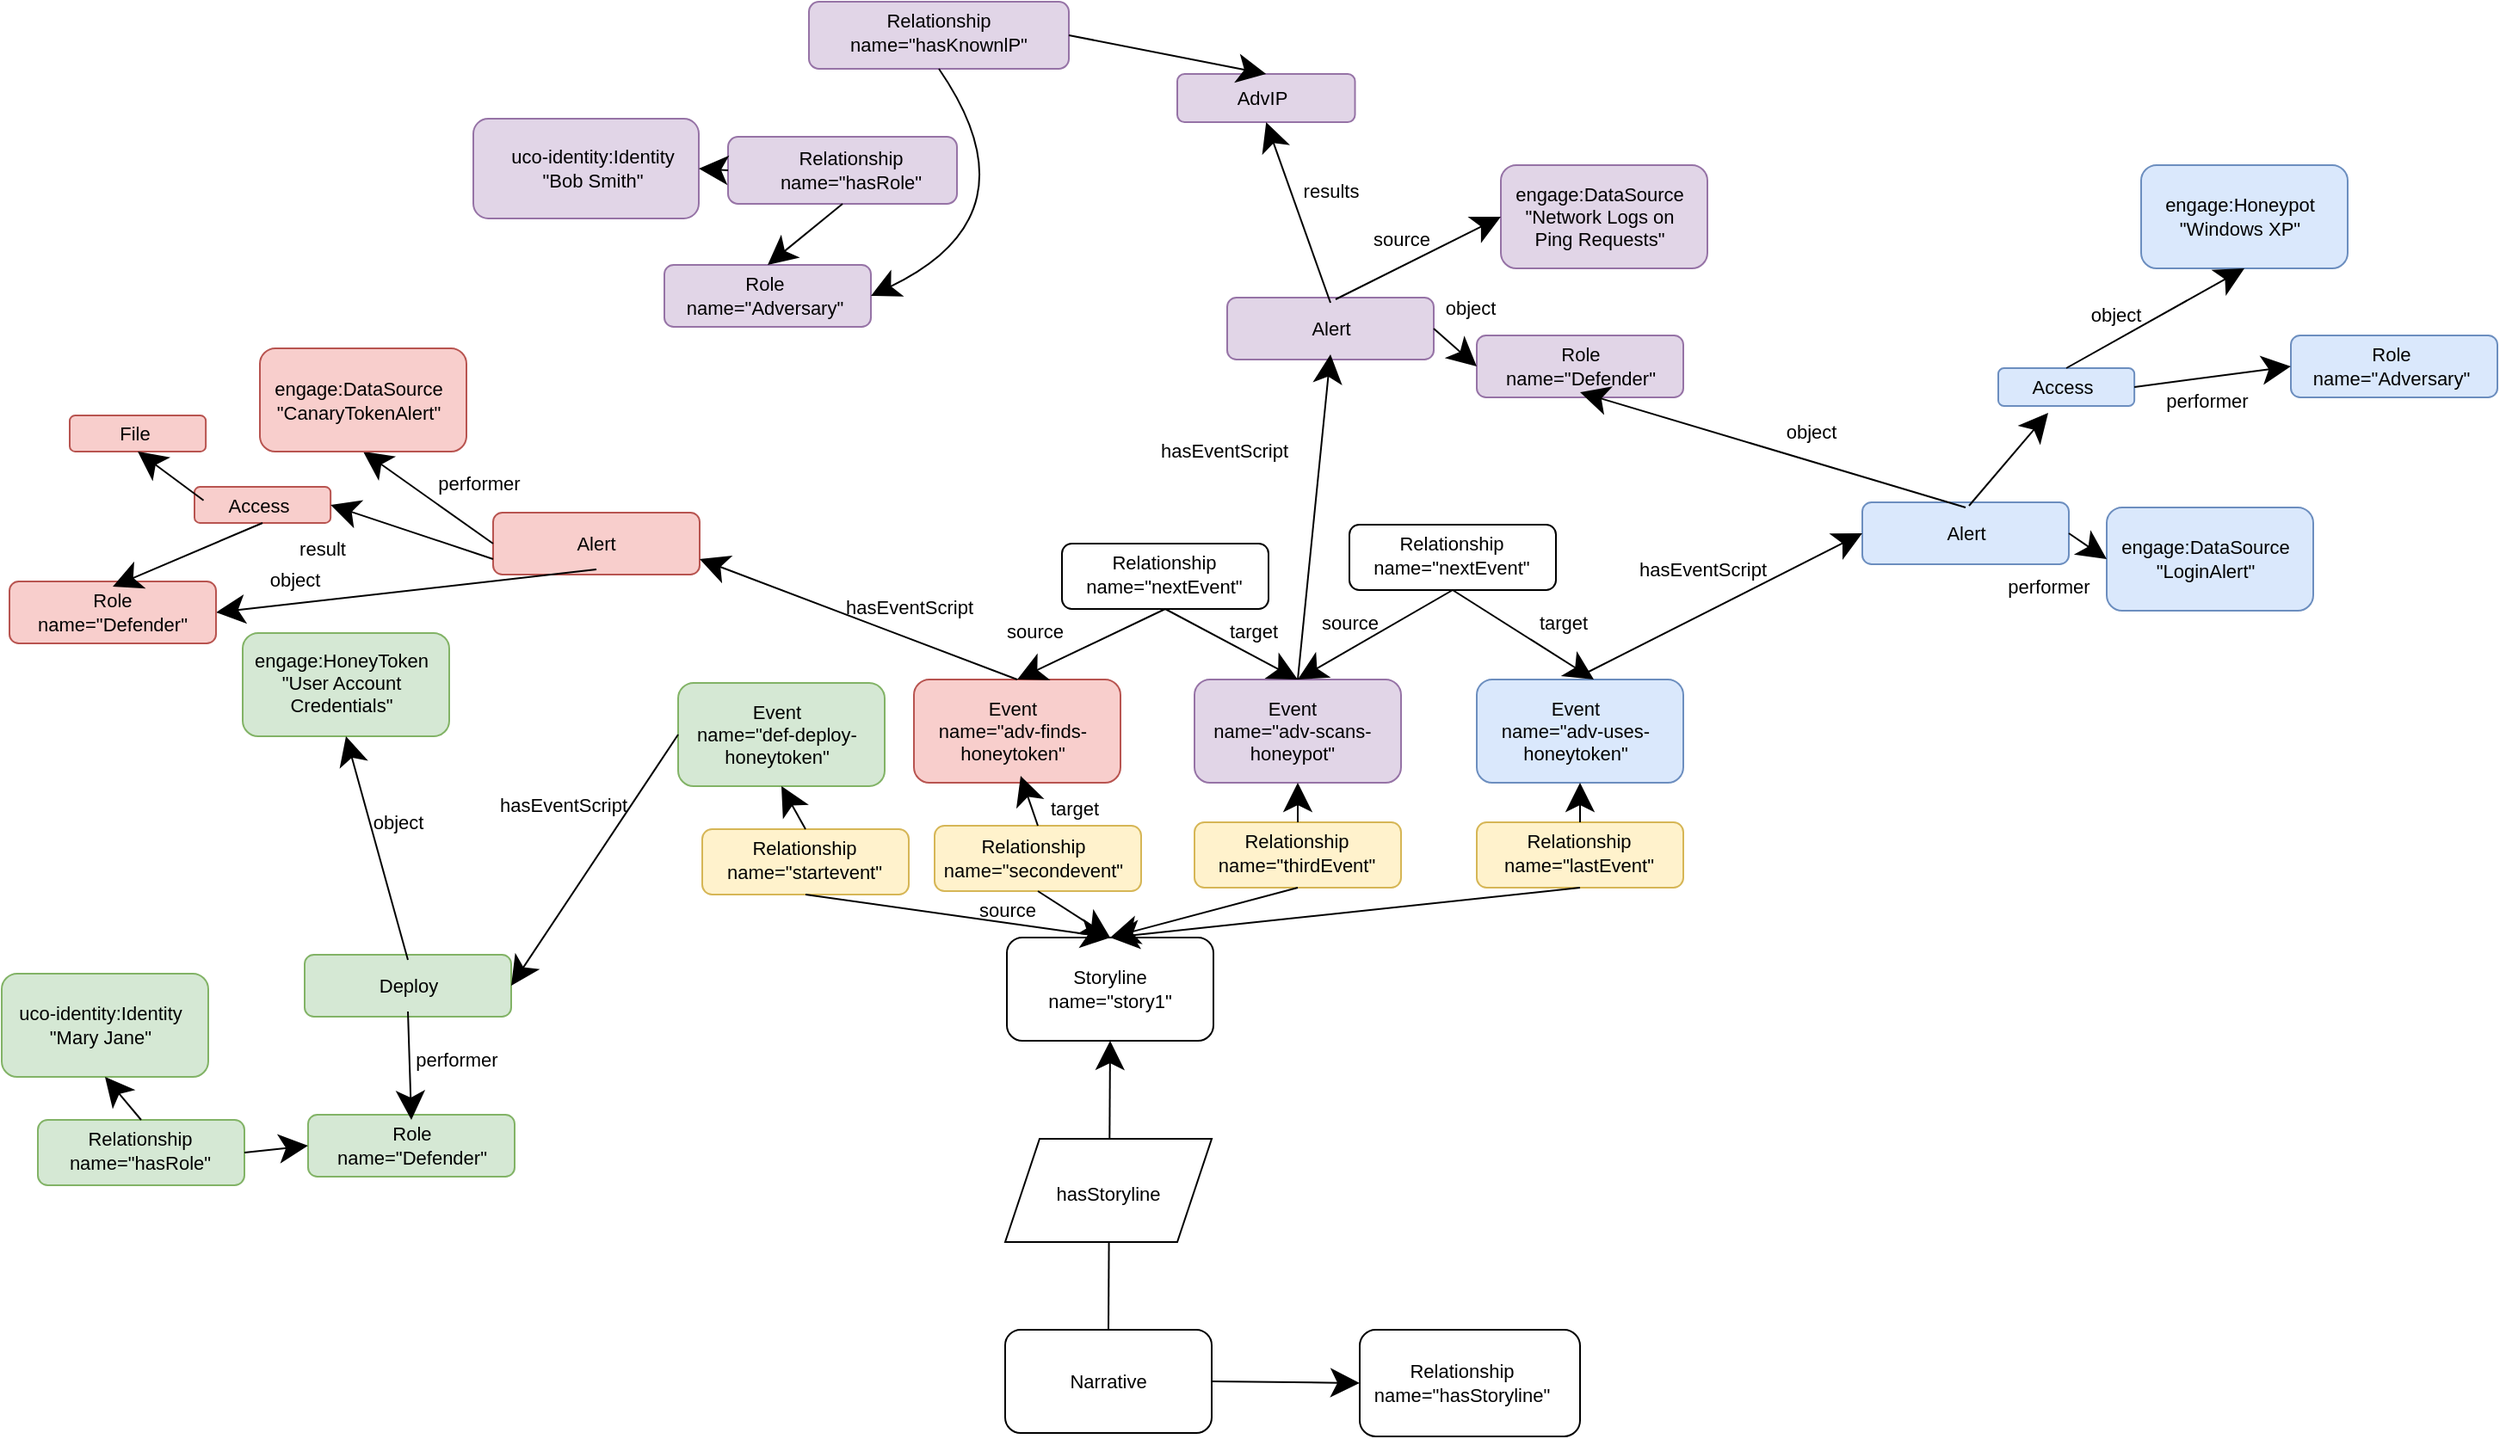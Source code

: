 <mxfile version="20.7.4" type="device"><diagram id="aPZponwk-CAp5cWYtt7y" name="Page-2"><mxGraphModel dx="2280" dy="1331" grid="0" gridSize="10" guides="1" tooltips="1" connect="1" arrows="1" fold="1" page="0" pageScale="1" pageWidth="850" pageHeight="1100" math="0" shadow="0"><root><mxCell id="0"/><mxCell id="1" parent="0"/><mxCell id="P7vZvqW4n4S7l9zOYLdS-189" value="" style="rounded=1;whiteSpace=wrap;html=1;fontSize=11;fillColor=#dae8fc;strokeColor=#6c8ebf;" parent="1" vertex="1"><mxGeometry x="453" y="-305" width="120" height="60" as="geometry"/></mxCell><mxCell id="P7vZvqW4n4S7l9zOYLdS-193" value="" style="rounded=1;whiteSpace=wrap;html=1;fontSize=11;fillColor=#dae8fc;strokeColor=#6c8ebf;" parent="1" vertex="1"><mxGeometry x="311" y="-308" width="120" height="36" as="geometry"/></mxCell><mxCell id="P7vZvqW4n4S7l9zOYLdS-5" value="" style="group" parent="1" vertex="1" connectable="0"><mxGeometry x="-187" y="173" width="120" height="60" as="geometry"/></mxCell><mxCell id="P7vZvqW4n4S7l9zOYLdS-3" value="" style="rounded=1;whiteSpace=wrap;html=1;fontSize=11;" parent="P7vZvqW4n4S7l9zOYLdS-5" vertex="1"><mxGeometry width="120" height="60" as="geometry"/></mxCell><mxCell id="P7vZvqW4n4S7l9zOYLdS-4" value="Narrative" style="text;html=1;strokeColor=none;fillColor=none;align=center;verticalAlign=middle;whiteSpace=wrap;rounded=0;fontSize=11;" parent="P7vZvqW4n4S7l9zOYLdS-5" vertex="1"><mxGeometry x="30" y="15" width="60" height="30" as="geometry"/></mxCell><mxCell id="P7vZvqW4n4S7l9zOYLdS-7" value="" style="group" parent="1" vertex="1" connectable="0"><mxGeometry x="19" y="173" width="128" height="62" as="geometry"/></mxCell><mxCell id="P7vZvqW4n4S7l9zOYLdS-8" value="" style="rounded=1;whiteSpace=wrap;html=1;fontSize=11;" parent="P7vZvqW4n4S7l9zOYLdS-7" vertex="1"><mxGeometry width="128" height="62.0" as="geometry"/></mxCell><mxCell id="P7vZvqW4n4S7l9zOYLdS-9" value="&lt;div&gt;Relationship&lt;/div&gt;&lt;div&gt;name=&quot;hasStoryline&quot;&lt;br&gt;&lt;/div&gt;" style="text;html=1;strokeColor=none;fillColor=none;align=center;verticalAlign=middle;whiteSpace=wrap;rounded=0;fontSize=11;" parent="P7vZvqW4n4S7l9zOYLdS-7" vertex="1"><mxGeometry x="15" y="15.5" width="88.73" height="31" as="geometry"/></mxCell><mxCell id="P7vZvqW4n4S7l9zOYLdS-12" value="" style="endArrow=classic;html=1;rounded=0;fontSize=11;startSize=14;endSize=14;sourcePerimeterSpacing=8;targetPerimeterSpacing=8;curved=1;exitX=1;exitY=0.5;exitDx=0;exitDy=0;entryX=0;entryY=0.5;entryDx=0;entryDy=0;" parent="1" source="P7vZvqW4n4S7l9zOYLdS-3" target="P7vZvqW4n4S7l9zOYLdS-8" edge="1"><mxGeometry width="50" height="50" relative="1" as="geometry"><mxPoint x="-26" y="380" as="sourcePoint"/><mxPoint x="24" y="330" as="targetPoint"/></mxGeometry></mxCell><mxCell id="P7vZvqW4n4S7l9zOYLdS-16" value="" style="endArrow=classic;html=1;rounded=0;fontSize=11;startSize=14;endSize=14;sourcePerimeterSpacing=8;targetPerimeterSpacing=8;curved=1;exitX=0.5;exitY=0;exitDx=0;exitDy=0;entryX=0.5;entryY=1;entryDx=0;entryDy=0;" parent="1" source="P7vZvqW4n4S7l9zOYLdS-3" target="P7vZvqW4n4S7l9zOYLdS-18" edge="1"><mxGeometry width="50" height="50" relative="1" as="geometry"><mxPoint x="160" y="224" as="sourcePoint"/><mxPoint x="-82" y="1" as="targetPoint"/></mxGeometry></mxCell><mxCell id="P7vZvqW4n4S7l9zOYLdS-15" value="" style="group" parent="1" vertex="1" connectable="0"><mxGeometry x="-187" y="62" width="120" height="60" as="geometry"/></mxCell><mxCell id="P7vZvqW4n4S7l9zOYLdS-13" value="" style="shape=parallelogram;perimeter=parallelogramPerimeter;whiteSpace=wrap;html=1;fixedSize=1;fontSize=11;" parent="P7vZvqW4n4S7l9zOYLdS-15" vertex="1"><mxGeometry width="120" height="60" as="geometry"/></mxCell><mxCell id="P7vZvqW4n4S7l9zOYLdS-14" value="hasStoryline" style="text;html=1;strokeColor=none;fillColor=none;align=center;verticalAlign=middle;whiteSpace=wrap;rounded=0;fontSize=11;" parent="P7vZvqW4n4S7l9zOYLdS-15" vertex="1"><mxGeometry x="30" y="17" width="60" height="30" as="geometry"/></mxCell><mxCell id="P7vZvqW4n4S7l9zOYLdS-17" value="" style="group" parent="1" vertex="1" connectable="0"><mxGeometry x="-191" y="-51" width="130" height="60" as="geometry"/></mxCell><mxCell id="P7vZvqW4n4S7l9zOYLdS-18" value="" style="rounded=1;whiteSpace=wrap;html=1;fontSize=11;" parent="P7vZvqW4n4S7l9zOYLdS-17" vertex="1"><mxGeometry x="5" y="-4" width="120" height="60" as="geometry"/></mxCell><mxCell id="P7vZvqW4n4S7l9zOYLdS-19" value="&lt;div&gt;Storyline&lt;/div&gt;&lt;div&gt;name=&quot;story1&quot;&lt;br&gt;&lt;/div&gt;" style="text;html=1;strokeColor=none;fillColor=none;align=center;verticalAlign=middle;whiteSpace=wrap;rounded=0;fontSize=11;" parent="P7vZvqW4n4S7l9zOYLdS-17" vertex="1"><mxGeometry x="35" y="11" width="60" height="30" as="geometry"/></mxCell><mxCell id="P7vZvqW4n4S7l9zOYLdS-20" value="" style="group" parent="1" vertex="1" connectable="0"><mxGeometry x="-77" y="-205" width="136" height="60" as="geometry"/></mxCell><mxCell id="P7vZvqW4n4S7l9zOYLdS-21" value="" style="rounded=1;whiteSpace=wrap;html=1;fontSize=11;fillColor=#e1d5e7;strokeColor=#9673a6;" parent="P7vZvqW4n4S7l9zOYLdS-20" vertex="1"><mxGeometry width="120" height="60" as="geometry"/></mxCell><mxCell id="P7vZvqW4n4S7l9zOYLdS-22" value="&lt;div&gt;Event&lt;/div&gt;&lt;div&gt;name=&quot;adv-scans-honeypot&quot;&lt;br&gt;&lt;/div&gt;" style="text;html=1;strokeColor=none;fillColor=none;align=center;verticalAlign=middle;whiteSpace=wrap;rounded=0;fontSize=11;" parent="P7vZvqW4n4S7l9zOYLdS-20" vertex="1"><mxGeometry x="4" y="15" width="106" height="30" as="geometry"/></mxCell><mxCell id="P7vZvqW4n4S7l9zOYLdS-23" value="" style="group" parent="1" vertex="1" connectable="0"><mxGeometry x="87" y="-205" width="129" height="60" as="geometry"/></mxCell><mxCell id="P7vZvqW4n4S7l9zOYLdS-24" value="" style="rounded=1;whiteSpace=wrap;html=1;fontSize=11;fillColor=#dae8fc;strokeColor=#6c8ebf;" parent="P7vZvqW4n4S7l9zOYLdS-23" vertex="1"><mxGeometry width="120" height="60" as="geometry"/></mxCell><mxCell id="P7vZvqW4n4S7l9zOYLdS-25" value="&lt;div&gt;Event&lt;/div&gt;name=&quot;adv-uses-honeytoken&quot;" style="text;html=1;strokeColor=none;fillColor=none;align=center;verticalAlign=middle;whiteSpace=wrap;rounded=0;fontSize=11;" parent="P7vZvqW4n4S7l9zOYLdS-23" vertex="1"><mxGeometry x="8" y="15" width="99" height="30" as="geometry"/></mxCell><mxCell id="P7vZvqW4n4S7l9zOYLdS-26" value="" style="group" parent="1" vertex="1" connectable="0"><mxGeometry x="-240" y="-205" width="129" height="60" as="geometry"/></mxCell><mxCell id="P7vZvqW4n4S7l9zOYLdS-27" value="" style="rounded=1;whiteSpace=wrap;html=1;fontSize=11;fillColor=#f8cecc;strokeColor=#b85450;" parent="P7vZvqW4n4S7l9zOYLdS-26" vertex="1"><mxGeometry width="120" height="60" as="geometry"/></mxCell><mxCell id="P7vZvqW4n4S7l9zOYLdS-28" value="&lt;div&gt;Event&lt;/div&gt;name=&quot;adv-finds-honeytoken&quot;" style="text;html=1;strokeColor=none;fillColor=none;align=center;verticalAlign=middle;whiteSpace=wrap;rounded=0;fontSize=11;" parent="P7vZvqW4n4S7l9zOYLdS-26" vertex="1"><mxGeometry x="8" y="15" width="99" height="30" as="geometry"/></mxCell><mxCell id="P7vZvqW4n4S7l9zOYLdS-30" value="" style="group" parent="1" vertex="1" connectable="0"><mxGeometry x="-228" y="-120" width="129" height="38" as="geometry"/></mxCell><mxCell id="P7vZvqW4n4S7l9zOYLdS-31" value="" style="rounded=1;whiteSpace=wrap;html=1;fontSize=11;fillColor=#fff2cc;strokeColor=#d6b656;" parent="P7vZvqW4n4S7l9zOYLdS-30" vertex="1"><mxGeometry width="120" height="38" as="geometry"/></mxCell><mxCell id="P7vZvqW4n4S7l9zOYLdS-32" value="&lt;div&gt;Relationship&lt;/div&gt;&lt;div&gt;name=&quot;secondevent&quot;&lt;br&gt;&lt;/div&gt;" style="text;html=1;strokeColor=none;fillColor=none;align=center;verticalAlign=middle;whiteSpace=wrap;rounded=0;fontSize=11;" parent="P7vZvqW4n4S7l9zOYLdS-30" vertex="1"><mxGeometry y="10.45" width="115" height="17.1" as="geometry"/></mxCell><mxCell id="P7vZvqW4n4S7l9zOYLdS-33" value="" style="endArrow=classic;html=1;rounded=0;fontSize=11;startSize=14;endSize=14;sourcePerimeterSpacing=8;targetPerimeterSpacing=8;curved=1;exitX=0.5;exitY=1;exitDx=0;exitDy=0;entryX=0.5;entryY=0;entryDx=0;entryDy=0;" parent="1" source="P7vZvqW4n4S7l9zOYLdS-31" target="P7vZvqW4n4S7l9zOYLdS-18" edge="1"><mxGeometry width="50" height="50" relative="1" as="geometry"><mxPoint x="-117" y="183" as="sourcePoint"/><mxPoint x="-116" y="15" as="targetPoint"/></mxGeometry></mxCell><mxCell id="P7vZvqW4n4S7l9zOYLdS-34" value="" style="endArrow=classic;html=1;rounded=0;fontSize=11;startSize=14;endSize=14;sourcePerimeterSpacing=8;targetPerimeterSpacing=8;curved=1;exitX=0.5;exitY=0;exitDx=0;exitDy=0;" parent="1" source="P7vZvqW4n4S7l9zOYLdS-31" edge="1"><mxGeometry width="50" height="50" relative="1" as="geometry"><mxPoint x="-158" y="-72" as="sourcePoint"/><mxPoint x="-178" y="-149" as="targetPoint"/></mxGeometry></mxCell><mxCell id="P7vZvqW4n4S7l9zOYLdS-39" value="" style="group" parent="1" vertex="1" connectable="0"><mxGeometry x="-154" y="-284" width="129" height="38" as="geometry"/></mxCell><mxCell id="P7vZvqW4n4S7l9zOYLdS-40" value="" style="rounded=1;whiteSpace=wrap;html=1;fontSize=11;" parent="P7vZvqW4n4S7l9zOYLdS-39" vertex="1"><mxGeometry width="120" height="38" as="geometry"/></mxCell><mxCell id="P7vZvqW4n4S7l9zOYLdS-41" value="&lt;div&gt;Relationship&lt;/div&gt;&lt;div&gt;name=&quot;nextEvent&quot;&lt;br&gt;&lt;/div&gt;" style="text;html=1;strokeColor=none;fillColor=none;align=center;verticalAlign=middle;whiteSpace=wrap;rounded=0;fontSize=11;" parent="P7vZvqW4n4S7l9zOYLdS-39" vertex="1"><mxGeometry x="8" y="9.5" width="103" height="17.1" as="geometry"/></mxCell><mxCell id="P7vZvqW4n4S7l9zOYLdS-42" value="source" style="text;html=1;align=center;verticalAlign=middle;resizable=0;points=[];autosize=1;strokeColor=none;fillColor=none;fontSize=11;" parent="1" vertex="1"><mxGeometry x="-212" y="-84" width="52" height="25" as="geometry"/></mxCell><mxCell id="P7vZvqW4n4S7l9zOYLdS-43" value="target" style="text;html=1;align=center;verticalAlign=middle;resizable=0;points=[];autosize=1;strokeColor=none;fillColor=none;fontSize=11;" parent="1" vertex="1"><mxGeometry x="-171" y="-143" width="48" height="25" as="geometry"/></mxCell><mxCell id="P7vZvqW4n4S7l9zOYLdS-44" value="" style="group" parent="1" vertex="1" connectable="0"><mxGeometry x="-77" y="-122" width="129" height="38" as="geometry"/></mxCell><mxCell id="P7vZvqW4n4S7l9zOYLdS-45" value="" style="rounded=1;whiteSpace=wrap;html=1;fontSize=11;fillColor=#fff2cc;strokeColor=#d6b656;" parent="P7vZvqW4n4S7l9zOYLdS-44" vertex="1"><mxGeometry width="120" height="38" as="geometry"/></mxCell><mxCell id="P7vZvqW4n4S7l9zOYLdS-46" value="&lt;div&gt;Relationship&lt;/div&gt;&lt;div&gt;name=&quot;thirdEvent&quot;&lt;br&gt;&lt;/div&gt;" style="text;html=1;strokeColor=none;fillColor=none;align=center;verticalAlign=middle;whiteSpace=wrap;rounded=0;fontSize=11;" parent="P7vZvqW4n4S7l9zOYLdS-44" vertex="1"><mxGeometry x="8" y="9.5" width="103" height="17.1" as="geometry"/></mxCell><mxCell id="P7vZvqW4n4S7l9zOYLdS-47" value="" style="group" parent="1" vertex="1" connectable="0"><mxGeometry x="87" y="-122" width="129" height="38" as="geometry"/></mxCell><mxCell id="P7vZvqW4n4S7l9zOYLdS-48" value="" style="rounded=1;whiteSpace=wrap;html=1;fontSize=11;fillColor=#fff2cc;strokeColor=#d6b656;" parent="P7vZvqW4n4S7l9zOYLdS-47" vertex="1"><mxGeometry width="120" height="38" as="geometry"/></mxCell><mxCell id="P7vZvqW4n4S7l9zOYLdS-49" value="&lt;div&gt;Relationship&lt;/div&gt;&lt;div&gt;name=&quot;lastEvent&quot;&lt;br&gt;&lt;/div&gt;" style="text;html=1;strokeColor=none;fillColor=none;align=center;verticalAlign=middle;whiteSpace=wrap;rounded=0;fontSize=11;" parent="P7vZvqW4n4S7l9zOYLdS-47" vertex="1"><mxGeometry x="8" y="9.5" width="103" height="17.1" as="geometry"/></mxCell><mxCell id="P7vZvqW4n4S7l9zOYLdS-50" value="" style="endArrow=classic;html=1;rounded=0;fontSize=11;startSize=14;endSize=14;sourcePerimeterSpacing=8;targetPerimeterSpacing=8;curved=1;exitX=0.5;exitY=1;exitDx=0;exitDy=0;entryX=0.5;entryY=0;entryDx=0;entryDy=0;" parent="1" source="P7vZvqW4n4S7l9zOYLdS-48" target="P7vZvqW4n4S7l9zOYLdS-18" edge="1"><mxGeometry width="50" height="50" relative="1" as="geometry"><mxPoint x="-158" y="-72" as="sourcePoint"/><mxPoint x="-116" y="-45" as="targetPoint"/></mxGeometry></mxCell><mxCell id="P7vZvqW4n4S7l9zOYLdS-51" value="" style="endArrow=classic;html=1;rounded=0;fontSize=11;startSize=14;endSize=14;sourcePerimeterSpacing=8;targetPerimeterSpacing=8;curved=1;exitX=0.5;exitY=0;exitDx=0;exitDy=0;entryX=0.5;entryY=1;entryDx=0;entryDy=0;" parent="1" source="P7vZvqW4n4S7l9zOYLdS-48" target="P7vZvqW4n4S7l9zOYLdS-24" edge="1"><mxGeometry width="50" height="50" relative="1" as="geometry"><mxPoint x="-158" y="-110" as="sourcePoint"/><mxPoint x="-168" y="-139" as="targetPoint"/></mxGeometry></mxCell><mxCell id="P7vZvqW4n4S7l9zOYLdS-52" value="" style="endArrow=classic;html=1;rounded=0;fontSize=11;startSize=14;endSize=14;sourcePerimeterSpacing=8;targetPerimeterSpacing=8;curved=1;exitX=0.5;exitY=1;exitDx=0;exitDy=0;entryX=0.5;entryY=0;entryDx=0;entryDy=0;" parent="1" source="P7vZvqW4n4S7l9zOYLdS-45" target="P7vZvqW4n4S7l9zOYLdS-18" edge="1"><mxGeometry width="50" height="50" relative="1" as="geometry"><mxPoint x="157" y="-74" as="sourcePoint"/><mxPoint x="-116" y="-45" as="targetPoint"/></mxGeometry></mxCell><mxCell id="P7vZvqW4n4S7l9zOYLdS-53" value="" style="endArrow=classic;html=1;rounded=0;fontSize=11;startSize=14;endSize=14;sourcePerimeterSpacing=8;targetPerimeterSpacing=8;curved=1;exitX=0.5;exitY=0;exitDx=0;exitDy=0;entryX=0.5;entryY=1;entryDx=0;entryDy=0;" parent="1" source="P7vZvqW4n4S7l9zOYLdS-45" target="P7vZvqW4n4S7l9zOYLdS-21" edge="1"><mxGeometry width="50" height="50" relative="1" as="geometry"><mxPoint x="-158" y="-110" as="sourcePoint"/><mxPoint x="-168" y="-139" as="targetPoint"/></mxGeometry></mxCell><mxCell id="P7vZvqW4n4S7l9zOYLdS-54" value="" style="endArrow=classic;html=1;rounded=0;fontSize=11;startSize=14;endSize=14;sourcePerimeterSpacing=8;targetPerimeterSpacing=8;curved=1;exitX=0.5;exitY=1;exitDx=0;exitDy=0;entryX=0.5;entryY=0;entryDx=0;entryDy=0;" parent="1" source="P7vZvqW4n4S7l9zOYLdS-40" target="P7vZvqW4n4S7l9zOYLdS-27" edge="1"><mxGeometry width="50" height="50" relative="1" as="geometry"><mxPoint x="-158" y="-72" as="sourcePoint"/><mxPoint x="-116" y="-45" as="targetPoint"/></mxGeometry></mxCell><mxCell id="P7vZvqW4n4S7l9zOYLdS-55" value="" style="endArrow=classic;html=1;rounded=0;fontSize=11;startSize=14;endSize=14;sourcePerimeterSpacing=8;targetPerimeterSpacing=8;curved=1;exitX=0.5;exitY=1;exitDx=0;exitDy=0;entryX=0.5;entryY=0;entryDx=0;entryDy=0;" parent="1" source="P7vZvqW4n4S7l9zOYLdS-40" target="P7vZvqW4n4S7l9zOYLdS-21" edge="1"><mxGeometry width="50" height="50" relative="1" as="geometry"><mxPoint x="-165" y="-260" as="sourcePoint"/><mxPoint x="-170" y="-195" as="targetPoint"/></mxGeometry></mxCell><mxCell id="P7vZvqW4n4S7l9zOYLdS-56" value="" style="group" parent="1" vertex="1" connectable="0"><mxGeometry x="13" y="-295" width="129" height="38" as="geometry"/></mxCell><mxCell id="P7vZvqW4n4S7l9zOYLdS-57" value="" style="rounded=1;whiteSpace=wrap;html=1;fontSize=11;" parent="P7vZvqW4n4S7l9zOYLdS-56" vertex="1"><mxGeometry width="120" height="38" as="geometry"/></mxCell><mxCell id="P7vZvqW4n4S7l9zOYLdS-58" value="&lt;div&gt;Relationship&lt;/div&gt;&lt;div&gt;name=&quot;nextEvent&quot;&lt;br&gt;&lt;/div&gt;" style="text;html=1;strokeColor=none;fillColor=none;align=center;verticalAlign=middle;whiteSpace=wrap;rounded=0;fontSize=11;" parent="P7vZvqW4n4S7l9zOYLdS-56" vertex="1"><mxGeometry x="8" y="9.5" width="103" height="17.1" as="geometry"/></mxCell><mxCell id="P7vZvqW4n4S7l9zOYLdS-59" value="" style="endArrow=classic;html=1;rounded=0;fontSize=11;startSize=14;endSize=14;sourcePerimeterSpacing=8;targetPerimeterSpacing=8;curved=1;exitX=0.5;exitY=1;exitDx=0;exitDy=0;entryX=0.5;entryY=0;entryDx=0;entryDy=0;" parent="1" source="P7vZvqW4n4S7l9zOYLdS-57" target="P7vZvqW4n4S7l9zOYLdS-21" edge="1"><mxGeometry width="50" height="50" relative="1" as="geometry"><mxPoint x="-45" y="-260" as="sourcePoint"/><mxPoint x="-7" y="-195" as="targetPoint"/></mxGeometry></mxCell><mxCell id="P7vZvqW4n4S7l9zOYLdS-60" value="" style="endArrow=classic;html=1;rounded=0;fontSize=11;startSize=14;endSize=14;sourcePerimeterSpacing=8;targetPerimeterSpacing=8;curved=1;exitX=0.5;exitY=1;exitDx=0;exitDy=0;entryX=0.567;entryY=0;entryDx=0;entryDy=0;entryPerimeter=0;" parent="1" source="P7vZvqW4n4S7l9zOYLdS-57" target="P7vZvqW4n4S7l9zOYLdS-24" edge="1"><mxGeometry width="50" height="50" relative="1" as="geometry"><mxPoint x="-35" y="-250" as="sourcePoint"/><mxPoint x="3" y="-185" as="targetPoint"/></mxGeometry></mxCell><mxCell id="P7vZvqW4n4S7l9zOYLdS-61" value="target" style="text;html=1;align=center;verticalAlign=middle;resizable=0;points=[];autosize=1;strokeColor=none;fillColor=none;fontSize=11;" parent="1" vertex="1"><mxGeometry x="-67" y="-246" width="48" height="25" as="geometry"/></mxCell><mxCell id="P7vZvqW4n4S7l9zOYLdS-62" value="target" style="text;html=1;align=center;verticalAlign=middle;resizable=0;points=[];autosize=1;strokeColor=none;fillColor=none;fontSize=11;" parent="1" vertex="1"><mxGeometry x="113" y="-251" width="48" height="25" as="geometry"/></mxCell><mxCell id="P7vZvqW4n4S7l9zOYLdS-63" value="source" style="text;html=1;align=center;verticalAlign=middle;resizable=0;points=[];autosize=1;strokeColor=none;fillColor=none;fontSize=11;" parent="1" vertex="1"><mxGeometry x="-196" y="-246" width="52" height="25" as="geometry"/></mxCell><mxCell id="P7vZvqW4n4S7l9zOYLdS-64" value="source" style="text;html=1;align=center;verticalAlign=middle;resizable=0;points=[];autosize=1;strokeColor=none;fillColor=none;fontSize=11;" parent="1" vertex="1"><mxGeometry x="-13" y="-251" width="52" height="25" as="geometry"/></mxCell><mxCell id="P7vZvqW4n4S7l9zOYLdS-76" value="" style="group" parent="1" vertex="1" connectable="0"><mxGeometry x="-630" y="-232" width="129" height="60" as="geometry"/></mxCell><mxCell id="P7vZvqW4n4S7l9zOYLdS-77" value="" style="rounded=1;whiteSpace=wrap;html=1;fontSize=11;fillColor=#d5e8d4;strokeColor=#82b366;" parent="P7vZvqW4n4S7l9zOYLdS-76" vertex="1"><mxGeometry width="120" height="60" as="geometry"/></mxCell><mxCell id="P7vZvqW4n4S7l9zOYLdS-78" value="&lt;div&gt;engage:HoneyToken&lt;/div&gt;&lt;div&gt;&quot;User Account Credentials&quot;&lt;br&gt;&lt;/div&gt;" style="text;html=1;strokeColor=none;fillColor=none;align=center;verticalAlign=middle;whiteSpace=wrap;rounded=0;fontSize=11;" parent="P7vZvqW4n4S7l9zOYLdS-76" vertex="1"><mxGeometry x="8" y="15" width="99" height="28" as="geometry"/></mxCell><mxCell id="P7vZvqW4n4S7l9zOYLdS-79" value="" style="group" parent="1" vertex="1" connectable="0"><mxGeometry x="-363" y="-118" width="129" height="38" as="geometry"/></mxCell><mxCell id="P7vZvqW4n4S7l9zOYLdS-80" value="" style="rounded=1;whiteSpace=wrap;html=1;fontSize=11;fillColor=#fff2cc;strokeColor=#d6b656;" parent="P7vZvqW4n4S7l9zOYLdS-79" vertex="1"><mxGeometry width="120" height="38" as="geometry"/></mxCell><mxCell id="P7vZvqW4n4S7l9zOYLdS-81" value="&lt;div&gt;Relationship&lt;/div&gt;&lt;div&gt;name=&quot;startevent&quot;&lt;br&gt;&lt;/div&gt;" style="text;html=1;strokeColor=none;fillColor=none;align=center;verticalAlign=middle;whiteSpace=wrap;rounded=0;fontSize=11;" parent="P7vZvqW4n4S7l9zOYLdS-79" vertex="1"><mxGeometry x="8" y="9.5" width="103" height="17.1" as="geometry"/></mxCell><mxCell id="P7vZvqW4n4S7l9zOYLdS-82" value="" style="group" parent="1" vertex="1" connectable="0"><mxGeometry x="-377" y="-203" width="129" height="60" as="geometry"/></mxCell><mxCell id="P7vZvqW4n4S7l9zOYLdS-83" value="" style="rounded=1;whiteSpace=wrap;html=1;fontSize=11;fillColor=#d5e8d4;strokeColor=#82b366;" parent="P7vZvqW4n4S7l9zOYLdS-82" vertex="1"><mxGeometry width="120" height="60" as="geometry"/></mxCell><mxCell id="P7vZvqW4n4S7l9zOYLdS-84" value="&lt;div&gt;Event&lt;/div&gt;name=&quot;def-deploy-honeytoken&quot;" style="text;html=1;strokeColor=none;fillColor=none;align=center;verticalAlign=middle;whiteSpace=wrap;rounded=0;fontSize=11;" parent="P7vZvqW4n4S7l9zOYLdS-82" vertex="1"><mxGeometry x="8" y="15" width="99" height="30" as="geometry"/></mxCell><mxCell id="P7vZvqW4n4S7l9zOYLdS-85" value="" style="endArrow=classic;html=1;rounded=0;fontSize=11;startSize=14;endSize=14;sourcePerimeterSpacing=8;targetPerimeterSpacing=8;curved=1;exitX=0.5;exitY=0;exitDx=0;exitDy=0;entryX=0.5;entryY=1;entryDx=0;entryDy=0;" parent="1" source="P7vZvqW4n4S7l9zOYLdS-80" target="P7vZvqW4n4S7l9zOYLdS-83" edge="1"><mxGeometry width="50" height="50" relative="1" as="geometry"><mxPoint x="-158" y="-110" as="sourcePoint"/><mxPoint x="-311" y="-139" as="targetPoint"/></mxGeometry></mxCell><mxCell id="P7vZvqW4n4S7l9zOYLdS-86" value="" style="endArrow=classic;html=1;rounded=0;fontSize=11;startSize=14;endSize=14;sourcePerimeterSpacing=8;targetPerimeterSpacing=8;curved=1;exitX=0.5;exitY=1;exitDx=0;exitDy=0;entryX=0.5;entryY=0;entryDx=0;entryDy=0;" parent="1" source="P7vZvqW4n4S7l9zOYLdS-80" target="P7vZvqW4n4S7l9zOYLdS-18" edge="1"><mxGeometry width="50" height="50" relative="1" as="geometry"><mxPoint x="-158" y="-72" as="sourcePoint"/><mxPoint x="-116" y="-45" as="targetPoint"/></mxGeometry></mxCell><mxCell id="P7vZvqW4n4S7l9zOYLdS-88" value="" style="group" parent="1" vertex="1" connectable="0"><mxGeometry x="-770" y="-34" width="129" height="60" as="geometry"/></mxCell><mxCell id="P7vZvqW4n4S7l9zOYLdS-89" value="" style="rounded=1;whiteSpace=wrap;html=1;fontSize=11;fillColor=#d5e8d4;strokeColor=#82b366;" parent="P7vZvqW4n4S7l9zOYLdS-88" vertex="1"><mxGeometry width="120" height="60" as="geometry"/></mxCell><mxCell id="P7vZvqW4n4S7l9zOYLdS-90" value="&lt;div&gt;uco-identity:Identity&lt;/div&gt;&lt;div&gt;&quot;Mary Jane&quot;&lt;br&gt;&lt;/div&gt;" style="text;html=1;strokeColor=none;fillColor=none;align=center;verticalAlign=middle;whiteSpace=wrap;rounded=0;fontSize=11;" parent="P7vZvqW4n4S7l9zOYLdS-88" vertex="1"><mxGeometry x="8" y="15" width="99" height="30" as="geometry"/></mxCell><mxCell id="P7vZvqW4n4S7l9zOYLdS-91" value="" style="group" parent="1" vertex="1" connectable="0"><mxGeometry x="-749" y="51" width="129" height="38" as="geometry"/></mxCell><mxCell id="P7vZvqW4n4S7l9zOYLdS-92" value="" style="rounded=1;whiteSpace=wrap;html=1;fontSize=11;fillColor=#d5e8d4;strokeColor=#82b366;" parent="P7vZvqW4n4S7l9zOYLdS-91" vertex="1"><mxGeometry width="120" height="38" as="geometry"/></mxCell><mxCell id="P7vZvqW4n4S7l9zOYLdS-93" value="&lt;div&gt;Relationship&lt;/div&gt;&lt;div&gt;name=&quot;hasRole&quot;&lt;br&gt;&lt;/div&gt;" style="text;html=1;strokeColor=none;fillColor=none;align=center;verticalAlign=middle;whiteSpace=wrap;rounded=0;fontSize=11;" parent="P7vZvqW4n4S7l9zOYLdS-91" vertex="1"><mxGeometry x="8" y="9.5" width="103" height="17.1" as="geometry"/></mxCell><mxCell id="P7vZvqW4n4S7l9zOYLdS-94" value="" style="rounded=1;whiteSpace=wrap;html=1;fontSize=11;fillColor=#d5e8d4;strokeColor=#82b366;" parent="1" vertex="1"><mxGeometry x="-592" y="48" width="120" height="36" as="geometry"/></mxCell><mxCell id="P7vZvqW4n4S7l9zOYLdS-95" value="&lt;div&gt;Role&lt;/div&gt;&lt;div&gt;name=&quot;Defender&quot;&lt;br&gt;&lt;/div&gt;" style="text;html=1;strokeColor=none;fillColor=none;align=center;verticalAlign=middle;whiteSpace=wrap;rounded=0;fontSize=11;" parent="1" vertex="1"><mxGeometry x="-581.5" y="51" width="99" height="30" as="geometry"/></mxCell><mxCell id="P7vZvqW4n4S7l9zOYLdS-96" value="" style="endArrow=classic;html=1;rounded=0;fontSize=11;startSize=14;endSize=14;sourcePerimeterSpacing=8;targetPerimeterSpacing=8;curved=1;exitX=0.5;exitY=0;exitDx=0;exitDy=0;entryX=0.5;entryY=1;entryDx=0;entryDy=0;" parent="1" source="P7vZvqW4n4S7l9zOYLdS-92" target="P7vZvqW4n4S7l9zOYLdS-89" edge="1"><mxGeometry width="50" height="50" relative="1" as="geometry"><mxPoint x="-294" y="156" as="sourcePoint"/><mxPoint x="-653" y="-2" as="targetPoint"/></mxGeometry></mxCell><mxCell id="P7vZvqW4n4S7l9zOYLdS-65" value="" style="group" parent="1" vertex="1" connectable="0"><mxGeometry x="-348" y="-520.5" width="133" height="39" as="geometry"/></mxCell><mxCell id="P7vZvqW4n4S7l9zOYLdS-66" value="" style="rounded=1;whiteSpace=wrap;html=1;fontSize=11;fillColor=#e1d5e7;strokeColor=#9673a6;" parent="P7vZvqW4n4S7l9zOYLdS-65" vertex="1"><mxGeometry width="133" height="39" as="geometry"/></mxCell><mxCell id="P7vZvqW4n4S7l9zOYLdS-67" value="&lt;div&gt;Relationship&lt;/div&gt;&lt;div&gt;name=&quot;hasRole&quot;&lt;br&gt;&lt;/div&gt;" style="text;html=1;strokeColor=none;fillColor=none;align=center;verticalAlign=middle;whiteSpace=wrap;rounded=0;fontSize=11;" parent="P7vZvqW4n4S7l9zOYLdS-65" vertex="1"><mxGeometry x="20" y="10.95" width="103" height="17.1" as="geometry"/></mxCell><mxCell id="P7vZvqW4n4S7l9zOYLdS-69" value="" style="rounded=1;whiteSpace=wrap;html=1;fontSize=11;fillColor=#e1d5e7;strokeColor=#9673a6;" parent="1" vertex="1"><mxGeometry x="-385" y="-446" width="120" height="36" as="geometry"/></mxCell><mxCell id="P7vZvqW4n4S7l9zOYLdS-70" value="&lt;div&gt;Role&lt;/div&gt;&lt;div&gt;name=&quot;Adversary&quot;&lt;br&gt;&lt;/div&gt;" style="text;html=1;strokeColor=none;fillColor=none;align=center;verticalAlign=middle;whiteSpace=wrap;rounded=0;fontSize=11;" parent="1" vertex="1"><mxGeometry x="-376" y="-443" width="99" height="30" as="geometry"/></mxCell><mxCell id="P7vZvqW4n4S7l9zOYLdS-71" value="" style="group" parent="1" vertex="1" connectable="0"><mxGeometry x="-496" y="-531" width="131" height="60" as="geometry"/></mxCell><mxCell id="P7vZvqW4n4S7l9zOYLdS-72" value="" style="rounded=1;whiteSpace=wrap;html=1;fontSize=11;fillColor=#e1d5e7;strokeColor=#9673a6;" parent="P7vZvqW4n4S7l9zOYLdS-71" vertex="1"><mxGeometry width="131" height="58" as="geometry"/></mxCell><mxCell id="P7vZvqW4n4S7l9zOYLdS-73" value="&lt;div&gt;uco-identity:Identity&lt;/div&gt;&lt;div&gt;&quot;Bob Smith&quot;&lt;br&gt;&lt;/div&gt;" style="text;html=1;strokeColor=none;fillColor=none;align=center;verticalAlign=middle;whiteSpace=wrap;rounded=0;fontSize=11;" parent="P7vZvqW4n4S7l9zOYLdS-71" vertex="1"><mxGeometry x="20" y="14" width="99" height="30" as="geometry"/></mxCell><mxCell id="P7vZvqW4n4S7l9zOYLdS-74" value="" style="endArrow=classic;html=1;rounded=0;fontSize=11;startSize=14;endSize=14;sourcePerimeterSpacing=8;targetPerimeterSpacing=8;curved=1;exitX=0;exitY=0.5;exitDx=0;exitDy=0;entryX=1;entryY=0.5;entryDx=0;entryDy=0;" parent="1" source="P7vZvqW4n4S7l9zOYLdS-66" target="P7vZvqW4n4S7l9zOYLdS-72" edge="1"><mxGeometry width="50" height="50" relative="1" as="geometry"><mxPoint x="-22" y="-343" as="sourcePoint"/><mxPoint x="-87" y="-297" as="targetPoint"/></mxGeometry></mxCell><mxCell id="P7vZvqW4n4S7l9zOYLdS-75" value="" style="endArrow=classic;html=1;rounded=0;fontSize=11;startSize=14;endSize=14;sourcePerimeterSpacing=8;targetPerimeterSpacing=8;curved=1;exitX=0.5;exitY=1;exitDx=0;exitDy=0;entryX=0.5;entryY=0;entryDx=0;entryDy=0;" parent="1" source="P7vZvqW4n4S7l9zOYLdS-66" target="P7vZvqW4n4S7l9zOYLdS-69" edge="1"><mxGeometry width="50" height="50" relative="1" as="geometry"><mxPoint x="-12" y="-333" as="sourcePoint"/><mxPoint x="-77" y="-287" as="targetPoint"/></mxGeometry></mxCell><mxCell id="P7vZvqW4n4S7l9zOYLdS-100" value="" style="endArrow=classic;html=1;rounded=0;fontSize=11;startSize=14;endSize=14;sourcePerimeterSpacing=8;targetPerimeterSpacing=8;curved=1;exitX=1;exitY=0.5;exitDx=0;exitDy=0;entryX=0;entryY=0.5;entryDx=0;entryDy=0;" parent="1" source="P7vZvqW4n4S7l9zOYLdS-92" target="P7vZvqW4n4S7l9zOYLdS-94" edge="1"><mxGeometry width="50" height="50" relative="1" as="geometry"><mxPoint x="-679" y="61" as="sourcePoint"/><mxPoint x="-700" y="36" as="targetPoint"/></mxGeometry></mxCell><mxCell id="P7vZvqW4n4S7l9zOYLdS-106" value="" style="rounded=1;whiteSpace=wrap;html=1;fontSize=11;fillColor=#d5e8d4;strokeColor=#82b366;" parent="1" vertex="1"><mxGeometry x="-594" y="-45" width="120" height="36" as="geometry"/></mxCell><mxCell id="P7vZvqW4n4S7l9zOYLdS-107" value="Deploy" style="text;html=1;strokeColor=none;fillColor=none;align=center;verticalAlign=middle;whiteSpace=wrap;rounded=0;fontSize=11;" parent="1" vertex="1"><mxGeometry x="-583.5" y="-42" width="99" height="30" as="geometry"/></mxCell><mxCell id="P7vZvqW4n4S7l9zOYLdS-108" value="" style="endArrow=classic;html=1;rounded=0;fontSize=11;startSize=14;endSize=14;sourcePerimeterSpacing=8;targetPerimeterSpacing=8;curved=1;exitX=0.5;exitY=1;exitDx=0;exitDy=0;entryX=0.5;entryY=0;entryDx=0;entryDy=0;" parent="1" source="P7vZvqW4n4S7l9zOYLdS-107" target="P7vZvqW4n4S7l9zOYLdS-95" edge="1"><mxGeometry width="50" height="50" relative="1" as="geometry"><mxPoint x="-679" y="61" as="sourcePoint"/><mxPoint x="-700" y="36" as="targetPoint"/></mxGeometry></mxCell><mxCell id="P7vZvqW4n4S7l9zOYLdS-110" value="performer" style="text;html=1;align=center;verticalAlign=middle;resizable=0;points=[];autosize=1;strokeColor=none;fillColor=none;fontSize=11;" parent="1" vertex="1"><mxGeometry x="-540" y="3" width="68" height="25" as="geometry"/></mxCell><mxCell id="P7vZvqW4n4S7l9zOYLdS-111" value="" style="endArrow=classic;html=1;rounded=0;fontSize=11;startSize=14;endSize=14;sourcePerimeterSpacing=8;targetPerimeterSpacing=8;curved=1;exitX=0.5;exitY=0;exitDx=0;exitDy=0;entryX=0.5;entryY=1;entryDx=0;entryDy=0;" parent="1" source="P7vZvqW4n4S7l9zOYLdS-107" target="P7vZvqW4n4S7l9zOYLdS-77" edge="1"><mxGeometry width="50" height="50" relative="1" as="geometry"><mxPoint x="-524" y="-2" as="sourcePoint"/><mxPoint x="-573" y="-167" as="targetPoint"/></mxGeometry></mxCell><mxCell id="P7vZvqW4n4S7l9zOYLdS-112" value="object" style="text;html=1;align=center;verticalAlign=middle;resizable=0;points=[];autosize=1;strokeColor=none;fillColor=none;fontSize=11;" parent="1" vertex="1"><mxGeometry x="-564" y="-135" width="48" height="25" as="geometry"/></mxCell><mxCell id="P7vZvqW4n4S7l9zOYLdS-119" value="" style="endArrow=classic;html=1;rounded=0;fontSize=11;startSize=14;endSize=14;sourcePerimeterSpacing=8;targetPerimeterSpacing=8;curved=1;entryX=1;entryY=0.5;entryDx=0;entryDy=0;exitX=0;exitY=0.5;exitDx=0;exitDy=0;" parent="1" source="P7vZvqW4n4S7l9zOYLdS-83" edge="1" target="P7vZvqW4n4S7l9zOYLdS-106"><mxGeometry width="50" height="50" relative="1" as="geometry"><mxPoint x="-406" y="-68" as="sourcePoint"/><mxPoint x="-377" y="-174" as="targetPoint"/></mxGeometry></mxCell><mxCell id="P7vZvqW4n4S7l9zOYLdS-131" value="" style="rounded=1;whiteSpace=wrap;html=1;fontSize=11;fillColor=#f8cecc;strokeColor=#b85450;" parent="1" vertex="1"><mxGeometry x="-484.5" y="-302" width="120" height="36" as="geometry"/></mxCell><mxCell id="P7vZvqW4n4S7l9zOYLdS-132" value="Alert" style="text;html=1;strokeColor=none;fillColor=none;align=center;verticalAlign=middle;whiteSpace=wrap;rounded=0;fontSize=11;" parent="1" vertex="1"><mxGeometry x="-474" y="-299" width="99" height="30" as="geometry"/></mxCell><mxCell id="P7vZvqW4n4S7l9zOYLdS-134" value="" style="endArrow=classic;html=1;rounded=0;fontSize=11;startSize=14;endSize=14;sourcePerimeterSpacing=8;targetPerimeterSpacing=8;curved=1;exitX=0;exitY=0.5;exitDx=0;exitDy=0;entryX=0.5;entryY=1;entryDx=0;entryDy=0;" parent="1" source="P7vZvqW4n4S7l9zOYLdS-131" target="P7vZvqW4n4S7l9zOYLdS-137" edge="1"><mxGeometry width="50" height="50" relative="1" as="geometry"><mxPoint x="-321" y="-251" as="sourcePoint"/><mxPoint x="-548" y="-300" as="targetPoint"/></mxGeometry></mxCell><mxCell id="P7vZvqW4n4S7l9zOYLdS-135" value="performer" style="text;html=1;align=center;verticalAlign=middle;resizable=0;points=[];autosize=1;strokeColor=none;fillColor=none;fontSize=11;" parent="1" vertex="1"><mxGeometry x="-527" y="-332" width="68" height="25" as="geometry"/></mxCell><mxCell id="P7vZvqW4n4S7l9zOYLdS-136" value="" style="group" parent="1" vertex="1" connectable="0"><mxGeometry x="-620" y="-397.5" width="129" height="60" as="geometry"/></mxCell><mxCell id="P7vZvqW4n4S7l9zOYLdS-137" value="" style="rounded=1;whiteSpace=wrap;html=1;fontSize=11;fillColor=#f8cecc;strokeColor=#b85450;" parent="P7vZvqW4n4S7l9zOYLdS-136" vertex="1"><mxGeometry width="120" height="60" as="geometry"/></mxCell><mxCell id="P7vZvqW4n4S7l9zOYLdS-138" value="&lt;div&gt;engage:DataSource&lt;/div&gt;&lt;div&gt;&quot;CanaryTokenAlert&quot;&lt;br&gt;&lt;/div&gt;" style="text;html=1;strokeColor=none;fillColor=none;align=center;verticalAlign=middle;whiteSpace=wrap;rounded=0;fontSize=11;" parent="P7vZvqW4n4S7l9zOYLdS-136" vertex="1"><mxGeometry x="8" y="15" width="99" height="30" as="geometry"/></mxCell><mxCell id="P7vZvqW4n4S7l9zOYLdS-139" value="" style="endArrow=classic;html=1;rounded=0;fontSize=11;startSize=14;endSize=14;sourcePerimeterSpacing=8;targetPerimeterSpacing=8;curved=1;entryX=1;entryY=0.5;entryDx=0;entryDy=0;exitX=0.5;exitY=1;exitDx=0;exitDy=0;" parent="1" source="P7vZvqW4n4S7l9zOYLdS-132" target="P7vZvqW4n4S7l9zOYLdS-140" edge="1"><mxGeometry width="50" height="50" relative="1" as="geometry"><mxPoint x="-485" y="-279" as="sourcePoint"/><mxPoint x="-436" y="-242" as="targetPoint"/></mxGeometry></mxCell><mxCell id="P7vZvqW4n4S7l9zOYLdS-140" value="" style="rounded=1;whiteSpace=wrap;html=1;fontSize=11;fillColor=#f8cecc;strokeColor=#b85450;" parent="1" vertex="1"><mxGeometry x="-765.5" y="-262" width="120" height="36" as="geometry"/></mxCell><mxCell id="P7vZvqW4n4S7l9zOYLdS-141" value="&lt;div&gt;Role&lt;/div&gt;&lt;div&gt;name=&quot;Defender&quot;&lt;br&gt;&lt;/div&gt;" style="text;html=1;strokeColor=none;fillColor=none;align=center;verticalAlign=middle;whiteSpace=wrap;rounded=0;fontSize=11;" parent="1" vertex="1"><mxGeometry x="-755" y="-259" width="99" height="30" as="geometry"/></mxCell><mxCell id="P7vZvqW4n4S7l9zOYLdS-142" value="object" style="text;html=1;align=center;verticalAlign=middle;resizable=0;points=[];autosize=1;strokeColor=none;fillColor=none;fontSize=11;" parent="1" vertex="1"><mxGeometry x="-624" y="-276" width="48" height="25" as="geometry"/></mxCell><mxCell id="P7vZvqW4n4S7l9zOYLdS-149" value="" style="rounded=1;whiteSpace=wrap;html=1;fontSize=11;fillColor=#e1d5e7;strokeColor=#9673a6;" parent="1" vertex="1"><mxGeometry x="-58" y="-427" width="120" height="36" as="geometry"/></mxCell><mxCell id="P7vZvqW4n4S7l9zOYLdS-150" value="Alert" style="text;html=1;strokeColor=none;fillColor=none;align=center;verticalAlign=middle;whiteSpace=wrap;rounded=0;fontSize=11;" parent="1" vertex="1"><mxGeometry x="-47.5" y="-424" width="99" height="30" as="geometry"/></mxCell><mxCell id="P7vZvqW4n4S7l9zOYLdS-158" value="" style="group" parent="1" vertex="1" connectable="0"><mxGeometry x="-87" y="-557" width="111" height="28" as="geometry"/></mxCell><mxCell id="P7vZvqW4n4S7l9zOYLdS-159" value="" style="rounded=1;whiteSpace=wrap;html=1;fontSize=11;fillColor=#e1d5e7;strokeColor=#9673a6;" parent="P7vZvqW4n4S7l9zOYLdS-158" vertex="1"><mxGeometry width="103.256" height="28" as="geometry"/></mxCell><mxCell id="P7vZvqW4n4S7l9zOYLdS-160" value="AdvIP" style="text;html=1;strokeColor=none;fillColor=none;align=center;verticalAlign=middle;whiteSpace=wrap;rounded=0;fontSize=11;" parent="P7vZvqW4n4S7l9zOYLdS-158" vertex="1"><mxGeometry x="6.88" y="7" width="85.12" height="14" as="geometry"/></mxCell><mxCell id="P7vZvqW4n4S7l9zOYLdS-161" value="" style="group" parent="1" vertex="1" connectable="0"><mxGeometry x="101" y="-504" width="129" height="60" as="geometry"/></mxCell><mxCell id="P7vZvqW4n4S7l9zOYLdS-162" value="" style="rounded=1;whiteSpace=wrap;html=1;fontSize=11;fillColor=#e1d5e7;strokeColor=#9673a6;" parent="P7vZvqW4n4S7l9zOYLdS-161" vertex="1"><mxGeometry width="120" height="60" as="geometry"/></mxCell><mxCell id="P7vZvqW4n4S7l9zOYLdS-163" value="&lt;div&gt;engage:DataSource&lt;/div&gt;&lt;div&gt;&quot;Network Logs on Ping Requests&quot;&lt;br&gt;&lt;/div&gt;" style="text;html=1;strokeColor=none;fillColor=none;align=center;verticalAlign=middle;whiteSpace=wrap;rounded=0;fontSize=11;" parent="P7vZvqW4n4S7l9zOYLdS-161" vertex="1"><mxGeometry x="8" y="15" width="99" height="30" as="geometry"/></mxCell><mxCell id="P7vZvqW4n4S7l9zOYLdS-164" value="" style="endArrow=classic;html=1;rounded=0;fontSize=11;startSize=14;endSize=14;sourcePerimeterSpacing=8;targetPerimeterSpacing=8;curved=1;entryX=0;entryY=0.5;entryDx=0;entryDy=0;" parent="1" target="P7vZvqW4n4S7l9zOYLdS-162" edge="1"><mxGeometry width="50" height="50" relative="1" as="geometry"><mxPoint x="5" y="-426" as="sourcePoint"/><mxPoint x="12" y="-384" as="targetPoint"/></mxGeometry></mxCell><mxCell id="P7vZvqW4n4S7l9zOYLdS-165" value="" style="endArrow=classic;html=1;rounded=0;fontSize=11;startSize=14;endSize=14;sourcePerimeterSpacing=8;targetPerimeterSpacing=8;curved=1;entryX=0.5;entryY=1;entryDx=0;entryDy=0;exitX=0.5;exitY=0;exitDx=0;exitDy=0;" parent="1" source="P7vZvqW4n4S7l9zOYLdS-150" target="P7vZvqW4n4S7l9zOYLdS-159" edge="1"><mxGeometry width="50" height="50" relative="1" as="geometry"><mxPoint x="15" y="-416" as="sourcePoint"/><mxPoint x="111" y="-464" as="targetPoint"/></mxGeometry></mxCell><mxCell id="P7vZvqW4n4S7l9zOYLdS-168" value="" style="rounded=1;whiteSpace=wrap;html=1;fontSize=11;fillColor=#e1d5e7;strokeColor=#9673a6;" parent="1" vertex="1"><mxGeometry x="87" y="-405" width="120" height="36" as="geometry"/></mxCell><mxCell id="P7vZvqW4n4S7l9zOYLdS-169" value="&lt;div&gt;Role&lt;/div&gt;&lt;div&gt;name=&quot;Defender&quot;&lt;br&gt;&lt;/div&gt;" style="text;html=1;strokeColor=none;fillColor=none;align=center;verticalAlign=middle;whiteSpace=wrap;rounded=0;fontSize=11;" parent="1" vertex="1"><mxGeometry x="97.5" y="-402" width="99" height="30" as="geometry"/></mxCell><mxCell id="P7vZvqW4n4S7l9zOYLdS-170" value="" style="endArrow=classic;html=1;rounded=0;fontSize=11;startSize=14;endSize=14;sourcePerimeterSpacing=8;targetPerimeterSpacing=8;curved=1;entryX=0;entryY=0.5;entryDx=0;entryDy=0;exitX=1;exitY=0.5;exitDx=0;exitDy=0;" parent="1" source="P7vZvqW4n4S7l9zOYLdS-149" target="P7vZvqW4n4S7l9zOYLdS-168" edge="1"><mxGeometry width="50" height="50" relative="1" as="geometry"><mxPoint x="12" y="-414" as="sourcePoint"/><mxPoint x="-10.709" y="-475" as="targetPoint"/></mxGeometry></mxCell><mxCell id="P7vZvqW4n4S7l9zOYLdS-172" value="results" style="text;html=1;align=center;verticalAlign=middle;resizable=0;points=[];autosize=1;strokeColor=none;fillColor=none;fontSize=11;" parent="1" vertex="1"><mxGeometry x="-24" y="-502" width="52" height="25" as="geometry"/></mxCell><mxCell id="P7vZvqW4n4S7l9zOYLdS-173" value="source" style="text;html=1;align=center;verticalAlign=middle;resizable=0;points=[];autosize=1;strokeColor=none;fillColor=none;fontSize=11;" parent="1" vertex="1"><mxGeometry x="17" y="-474" width="52" height="25" as="geometry"/></mxCell><mxCell id="P7vZvqW4n4S7l9zOYLdS-174" value="object" style="text;html=1;align=center;verticalAlign=middle;resizable=0;points=[];autosize=1;strokeColor=none;fillColor=none;fontSize=11;" parent="1" vertex="1"><mxGeometry x="59" y="-434" width="48" height="25" as="geometry"/></mxCell><mxCell id="P7vZvqW4n4S7l9zOYLdS-175" value="" style="group" parent="1" vertex="1" connectable="0"><mxGeometry x="-301" y="-599" width="151" height="39" as="geometry"/></mxCell><mxCell id="P7vZvqW4n4S7l9zOYLdS-176" value="" style="rounded=1;whiteSpace=wrap;html=1;fontSize=11;fillColor=#e1d5e7;strokeColor=#9673a6;" parent="P7vZvqW4n4S7l9zOYLdS-175" vertex="1"><mxGeometry width="151" height="39" as="geometry"/></mxCell><mxCell id="P7vZvqW4n4S7l9zOYLdS-177" value="&lt;div&gt;Relationship&lt;/div&gt;&lt;div&gt;name=&quot;hasKnownlP&quot;&lt;br&gt;&lt;/div&gt;" style="text;html=1;strokeColor=none;fillColor=none;align=center;verticalAlign=middle;whiteSpace=wrap;rounded=0;fontSize=11;" parent="P7vZvqW4n4S7l9zOYLdS-175" vertex="1"><mxGeometry x="24" y="9" width="103" height="17.1" as="geometry"/></mxCell><mxCell id="P7vZvqW4n4S7l9zOYLdS-182" value="" style="endArrow=classic;html=1;rounded=0;fontSize=11;startSize=14;endSize=14;sourcePerimeterSpacing=8;targetPerimeterSpacing=8;curved=1;exitX=0.5;exitY=1;exitDx=0;exitDy=0;entryX=1;entryY=0.5;entryDx=0;entryDy=0;" parent="1" source="P7vZvqW4n4S7l9zOYLdS-176" target="P7vZvqW4n4S7l9zOYLdS-69" edge="1"><mxGeometry width="50" height="50" relative="1" as="geometry"><mxPoint x="15" y="-416" as="sourcePoint"/><mxPoint x="-326" y="-507" as="targetPoint"/><Array as="points"><mxPoint x="-167" y="-475"/></Array></mxGeometry></mxCell><mxCell id="P7vZvqW4n4S7l9zOYLdS-183" value="" style="endArrow=classic;html=1;rounded=0;fontSize=11;startSize=14;endSize=14;sourcePerimeterSpacing=8;targetPerimeterSpacing=8;curved=1;exitX=1;exitY=0.5;exitDx=0;exitDy=0;entryX=0.5;entryY=0;entryDx=0;entryDy=0;" parent="1" source="P7vZvqW4n4S7l9zOYLdS-176" target="P7vZvqW4n4S7l9zOYLdS-159" edge="1"><mxGeometry width="50" height="50" relative="1" as="geometry"><mxPoint x="-166.5" y="-536" as="sourcePoint"/><mxPoint x="-21" y="-563" as="targetPoint"/></mxGeometry></mxCell><mxCell id="P7vZvqW4n4S7l9zOYLdS-198" value="" style="endArrow=classic;html=1;rounded=0;fontSize=11;startSize=14;endSize=14;sourcePerimeterSpacing=8;targetPerimeterSpacing=8;curved=1;exitX=0.5;exitY=0;exitDx=0;exitDy=0;entryX=0.5;entryY=1;entryDx=0;entryDy=0;" parent="1" source="P7vZvqW4n4S7l9zOYLdS-194" target="P7vZvqW4n4S7l9zOYLdS-169" edge="1"><mxGeometry width="50" height="50" relative="1" as="geometry"><mxPoint x="319" y="-251" as="sourcePoint"/><mxPoint x="341" y="-236" as="targetPoint"/></mxGeometry></mxCell><mxCell id="P7vZvqW4n4S7l9zOYLdS-113" value="" style="group" parent="1" vertex="1" connectable="0"><mxGeometry x="473" y="-504" width="129" height="60" as="geometry"/></mxCell><mxCell id="P7vZvqW4n4S7l9zOYLdS-114" value="" style="rounded=1;whiteSpace=wrap;html=1;fontSize=11;fillColor=#dae8fc;strokeColor=#6c8ebf;" parent="P7vZvqW4n4S7l9zOYLdS-113" vertex="1"><mxGeometry width="120" height="60" as="geometry"/></mxCell><mxCell id="P7vZvqW4n4S7l9zOYLdS-115" value="&lt;div&gt;engage:Honeypot&lt;/div&gt;&lt;div&gt;&quot;Windows XP&quot;&lt;br&gt;&lt;/div&gt;" style="text;html=1;strokeColor=none;fillColor=none;align=center;verticalAlign=middle;whiteSpace=wrap;rounded=0;fontSize=11;" parent="P7vZvqW4n4S7l9zOYLdS-113" vertex="1"><mxGeometry x="8" y="15" width="99" height="30" as="geometry"/></mxCell><mxCell id="P7vZvqW4n4S7l9zOYLdS-190" value="&lt;div&gt;engage:DataSource&lt;/div&gt;&lt;div&gt;&quot;LoginAlert&quot;&lt;br&gt;&lt;/div&gt;" style="text;html=1;strokeColor=none;fillColor=none;align=center;verticalAlign=middle;whiteSpace=wrap;rounded=0;fontSize=11;" parent="1" vertex="1"><mxGeometry x="461" y="-290" width="99" height="30" as="geometry"/></mxCell><mxCell id="P7vZvqW4n4S7l9zOYLdS-195" value="" style="endArrow=classic;html=1;rounded=0;fontSize=11;startSize=14;endSize=14;sourcePerimeterSpacing=8;targetPerimeterSpacing=8;curved=1;exitX=1;exitY=0.5;exitDx=0;exitDy=0;entryX=0;entryY=0.5;entryDx=0;entryDy=0;" parent="1" source="P7vZvqW4n4S7l9zOYLdS-193" target="P7vZvqW4n4S7l9zOYLdS-189" edge="1"><mxGeometry width="50" height="50" relative="1" as="geometry"><mxPoint x="205" y="-276" as="sourcePoint"/><mxPoint x="287.04" y="-224" as="targetPoint"/></mxGeometry></mxCell><mxCell id="P7vZvqW4n4S7l9zOYLdS-196" value="" style="endArrow=classic;html=1;rounded=0;fontSize=11;startSize=14;endSize=14;sourcePerimeterSpacing=8;targetPerimeterSpacing=8;curved=1;" parent="1" edge="1"><mxGeometry width="50" height="50" relative="1" as="geometry"><mxPoint x="373" y="-306" as="sourcePoint"/><mxPoint x="419" y="-360" as="targetPoint"/></mxGeometry></mxCell><mxCell id="P7vZvqW4n4S7l9zOYLdS-194" value="Alert" style="text;html=1;strokeColor=none;fillColor=none;align=center;verticalAlign=middle;whiteSpace=wrap;rounded=0;fontSize=11;" parent="1" vertex="1"><mxGeometry x="321.5" y="-305" width="99" height="30" as="geometry"/></mxCell><mxCell id="P7vZvqW4n4S7l9zOYLdS-199" value="object" style="text;html=1;align=center;verticalAlign=middle;resizable=0;points=[];autosize=1;strokeColor=none;fillColor=none;fontSize=11;" parent="1" vertex="1"><mxGeometry x="257" y="-362" width="48" height="25" as="geometry"/></mxCell><mxCell id="P7vZvqW4n4S7l9zOYLdS-205" value="performer" style="text;html=1;align=center;verticalAlign=middle;resizable=0;points=[];autosize=1;strokeColor=none;fillColor=none;fontSize=11;" parent="1" vertex="1"><mxGeometry x="385" y="-272" width="68" height="25" as="geometry"/></mxCell><mxCell id="P7vZvqW4n4S7l9zOYLdS-209" value="" style="group" parent="1" vertex="1" connectable="0"><mxGeometry x="390" y="-386" width="85" height="22" as="geometry"/></mxCell><mxCell id="P7vZvqW4n4S7l9zOYLdS-210" value="" style="rounded=1;whiteSpace=wrap;html=1;fontSize=11;fillColor=#dae8fc;strokeColor=#6c8ebf;" parent="P7vZvqW4n4S7l9zOYLdS-209" vertex="1"><mxGeometry width="79.07" height="22" as="geometry"/></mxCell><mxCell id="P7vZvqW4n4S7l9zOYLdS-211" value="Access" style="text;html=1;strokeColor=none;fillColor=none;align=center;verticalAlign=middle;whiteSpace=wrap;rounded=0;fontSize=11;" parent="P7vZvqW4n4S7l9zOYLdS-209" vertex="1"><mxGeometry x="5.271" y="5.5" width="65.233" height="11" as="geometry"/></mxCell><mxCell id="P7vZvqW4n4S7l9zOYLdS-213" value="" style="endArrow=classic;html=1;rounded=0;fontSize=11;startSize=14;endSize=14;sourcePerimeterSpacing=8;targetPerimeterSpacing=8;curved=1;exitX=0.5;exitY=0;exitDx=0;exitDy=0;entryX=0.5;entryY=1;entryDx=0;entryDy=0;" parent="1" source="P7vZvqW4n4S7l9zOYLdS-210" target="P7vZvqW4n4S7l9zOYLdS-114" edge="1"><mxGeometry width="50" height="50" relative="1" as="geometry"><mxPoint x="383" y="-296" as="sourcePoint"/><mxPoint x="429" y="-350" as="targetPoint"/></mxGeometry></mxCell><mxCell id="P7vZvqW4n4S7l9zOYLdS-214" value="object" style="text;html=1;align=center;verticalAlign=middle;resizable=0;points=[];autosize=1;strokeColor=none;fillColor=none;fontSize=11;" parent="1" vertex="1"><mxGeometry x="434" y="-430" width="48" height="25" as="geometry"/></mxCell><mxCell id="P7vZvqW4n4S7l9zOYLdS-215" value="performer" style="text;html=1;align=center;verticalAlign=middle;resizable=0;points=[];autosize=1;strokeColor=none;fillColor=none;fontSize=11;" parent="1" vertex="1"><mxGeometry x="476.5" y="-380" width="68" height="25" as="geometry"/></mxCell><mxCell id="P7vZvqW4n4S7l9zOYLdS-217" value="" style="rounded=1;whiteSpace=wrap;html=1;fontSize=11;fillColor=#dae8fc;strokeColor=#6c8ebf;" parent="1" vertex="1"><mxGeometry x="560" y="-405" width="120" height="36" as="geometry"/></mxCell><mxCell id="P7vZvqW4n4S7l9zOYLdS-218" value="&lt;div&gt;Role&lt;/div&gt;&lt;div&gt;name=&quot;Adversary&quot;&lt;br&gt;&lt;/div&gt;" style="text;html=1;strokeColor=none;fillColor=none;align=center;verticalAlign=middle;whiteSpace=wrap;rounded=0;fontSize=11;" parent="1" vertex="1"><mxGeometry x="569" y="-402" width="99" height="30" as="geometry"/></mxCell><mxCell id="P7vZvqW4n4S7l9zOYLdS-219" value="" style="endArrow=classic;html=1;rounded=0;fontSize=11;startSize=14;endSize=14;sourcePerimeterSpacing=8;targetPerimeterSpacing=8;curved=1;entryX=0;entryY=0.5;entryDx=0;entryDy=0;exitX=1;exitY=0.5;exitDx=0;exitDy=0;" parent="1" source="P7vZvqW4n4S7l9zOYLdS-210" target="P7vZvqW4n4S7l9zOYLdS-217" edge="1"><mxGeometry width="50" height="50" relative="1" as="geometry"><mxPoint x="439.535" y="-376" as="sourcePoint"/><mxPoint x="543" y="-434" as="targetPoint"/></mxGeometry></mxCell><mxCell id="P7vZvqW4n4S7l9zOYLdS-221" value="" style="group" parent="1" vertex="1" connectable="0"><mxGeometry x="-658" y="-317" width="85" height="21" as="geometry"/></mxCell><mxCell id="P7vZvqW4n4S7l9zOYLdS-222" value="" style="rounded=1;whiteSpace=wrap;html=1;fontSize=11;fillColor=#f8cecc;strokeColor=#b85450;" parent="P7vZvqW4n4S7l9zOYLdS-221" vertex="1"><mxGeometry width="79.07" height="21" as="geometry"/></mxCell><mxCell id="P7vZvqW4n4S7l9zOYLdS-223" value="Access" style="text;html=1;strokeColor=none;fillColor=none;align=center;verticalAlign=middle;whiteSpace=wrap;rounded=0;fontSize=11;" parent="P7vZvqW4n4S7l9zOYLdS-221" vertex="1"><mxGeometry x="5.271" y="5.25" width="65.233" height="10.5" as="geometry"/></mxCell><mxCell id="P7vZvqW4n4S7l9zOYLdS-224" value="" style="endArrow=classic;html=1;rounded=0;fontSize=11;startSize=14;endSize=14;sourcePerimeterSpacing=8;targetPerimeterSpacing=8;curved=1;exitX=0;exitY=0.75;exitDx=0;exitDy=0;entryX=1;entryY=0.5;entryDx=0;entryDy=0;" parent="1" source="P7vZvqW4n4S7l9zOYLdS-131" target="P7vZvqW4n4S7l9zOYLdS-222" edge="1"><mxGeometry width="50" height="50" relative="1" as="geometry"><mxPoint x="-474.5" y="-274" as="sourcePoint"/><mxPoint x="-427" y="-329" as="targetPoint"/></mxGeometry></mxCell><mxCell id="P7vZvqW4n4S7l9zOYLdS-225" value="result" style="text;html=1;align=center;verticalAlign=middle;resizable=0;points=[];autosize=1;strokeColor=none;fillColor=none;fontSize=11;" parent="1" vertex="1"><mxGeometry x="-607" y="-294" width="46" height="25" as="geometry"/></mxCell><mxCell id="P7vZvqW4n4S7l9zOYLdS-226" value="" style="endArrow=classic;html=1;rounded=0;fontSize=11;startSize=14;endSize=14;sourcePerimeterSpacing=8;targetPerimeterSpacing=8;curved=1;exitX=0.5;exitY=1;exitDx=0;exitDy=0;entryX=0.5;entryY=0;entryDx=0;entryDy=0;" parent="1" source="P7vZvqW4n4S7l9zOYLdS-222" target="P7vZvqW4n4S7l9zOYLdS-141" edge="1"><mxGeometry width="50" height="50" relative="1" as="geometry"><mxPoint x="-474.5" y="-265" as="sourcePoint"/><mxPoint x="-568.93" y="-296.5" as="targetPoint"/></mxGeometry></mxCell><mxCell id="P7vZvqW4n4S7l9zOYLdS-228" value="" style="group" parent="1" vertex="1" connectable="0"><mxGeometry x="-730.5" y="-358.5" width="85" height="21" as="geometry"/></mxCell><mxCell id="P7vZvqW4n4S7l9zOYLdS-229" value="" style="rounded=1;whiteSpace=wrap;html=1;fontSize=11;fillColor=#f8cecc;strokeColor=#b85450;" parent="P7vZvqW4n4S7l9zOYLdS-228" vertex="1"><mxGeometry width="79.07" height="21" as="geometry"/></mxCell><mxCell id="P7vZvqW4n4S7l9zOYLdS-230" value="File" style="text;html=1;strokeColor=none;fillColor=none;align=center;verticalAlign=middle;whiteSpace=wrap;rounded=0;fontSize=11;" parent="P7vZvqW4n4S7l9zOYLdS-228" vertex="1"><mxGeometry x="5.271" y="5.25" width="65.233" height="10.5" as="geometry"/></mxCell><mxCell id="P7vZvqW4n4S7l9zOYLdS-231" value="" style="endArrow=classic;html=1;rounded=0;fontSize=11;startSize=14;endSize=14;sourcePerimeterSpacing=8;targetPerimeterSpacing=8;curved=1;exitX=0;exitY=0.25;exitDx=0;exitDy=0;entryX=0.5;entryY=1;entryDx=0;entryDy=0;" parent="1" source="P7vZvqW4n4S7l9zOYLdS-223" target="P7vZvqW4n4S7l9zOYLdS-229" edge="1"><mxGeometry width="50" height="50" relative="1" as="geometry"><mxPoint x="-608.465" y="-286" as="sourcePoint"/><mxPoint x="-695.5" y="-249" as="targetPoint"/></mxGeometry></mxCell><mxCell id="p3s0xMKpadfsYRhIk8St-1" value="hasEventScript" style="text;html=1;align=center;verticalAlign=middle;resizable=0;points=[];autosize=1;strokeColor=none;fillColor=none;fontSize=11;" vertex="1" parent="1"><mxGeometry x="-491" y="-145" width="94" height="25" as="geometry"/></mxCell><mxCell id="p3s0xMKpadfsYRhIk8St-2" value="" style="endArrow=classic;html=1;rounded=0;fontSize=11;startSize=14;endSize=14;sourcePerimeterSpacing=8;targetPerimeterSpacing=8;curved=1;entryX=1;entryY=0.75;entryDx=0;entryDy=0;exitX=0.5;exitY=0;exitDx=0;exitDy=0;" edge="1" parent="1" source="P7vZvqW4n4S7l9zOYLdS-27" target="P7vZvqW4n4S7l9zOYLdS-131"><mxGeometry width="50" height="50" relative="1" as="geometry"><mxPoint x="-222" y="-397" as="sourcePoint"/><mxPoint x="-319" y="-251" as="targetPoint"/></mxGeometry></mxCell><mxCell id="p3s0xMKpadfsYRhIk8St-3" value="hasEventScript" style="text;html=1;align=center;verticalAlign=middle;resizable=0;points=[];autosize=1;strokeColor=none;fillColor=none;fontSize=11;" vertex="1" parent="1"><mxGeometry x="-290" y="-260" width="94" height="25" as="geometry"/></mxCell><mxCell id="p3s0xMKpadfsYRhIk8St-4" value="" style="endArrow=classic;html=1;rounded=0;fontSize=11;startSize=14;endSize=14;sourcePerimeterSpacing=8;targetPerimeterSpacing=8;curved=1;entryX=0.5;entryY=1;entryDx=0;entryDy=0;exitX=0.5;exitY=0;exitDx=0;exitDy=0;" edge="1" parent="1" source="P7vZvqW4n4S7l9zOYLdS-21" target="P7vZvqW4n4S7l9zOYLdS-150"><mxGeometry width="50" height="50" relative="1" as="geometry"><mxPoint x="-90" y="-443" as="sourcePoint"/><mxPoint x="-187" y="-297" as="targetPoint"/></mxGeometry></mxCell><mxCell id="p3s0xMKpadfsYRhIk8St-5" value="hasEventScript" style="text;html=1;align=center;verticalAlign=middle;resizable=0;points=[];autosize=1;strokeColor=none;fillColor=none;fontSize=11;" vertex="1" parent="1"><mxGeometry x="-107" y="-351" width="94" height="25" as="geometry"/></mxCell><mxCell id="p3s0xMKpadfsYRhIk8St-6" value="" style="endArrow=classic;html=1;rounded=0;fontSize=11;startSize=14;endSize=14;sourcePerimeterSpacing=8;targetPerimeterSpacing=8;curved=1;entryX=0;entryY=0.5;entryDx=0;entryDy=0;" edge="1" parent="1" target="P7vZvqW4n4S7l9zOYLdS-193"><mxGeometry width="50" height="50" relative="1" as="geometry"><mxPoint x="149" y="-208" as="sourcePoint"/><mxPoint x="322" y="-62" as="targetPoint"/></mxGeometry></mxCell><mxCell id="p3s0xMKpadfsYRhIk8St-7" value="hasEventScript" style="text;html=1;align=center;verticalAlign=middle;resizable=0;points=[];autosize=1;strokeColor=none;fillColor=none;fontSize=11;" vertex="1" parent="1"><mxGeometry x="171" y="-282" width="94" height="25" as="geometry"/></mxCell></root></mxGraphModel></diagram></mxfile>